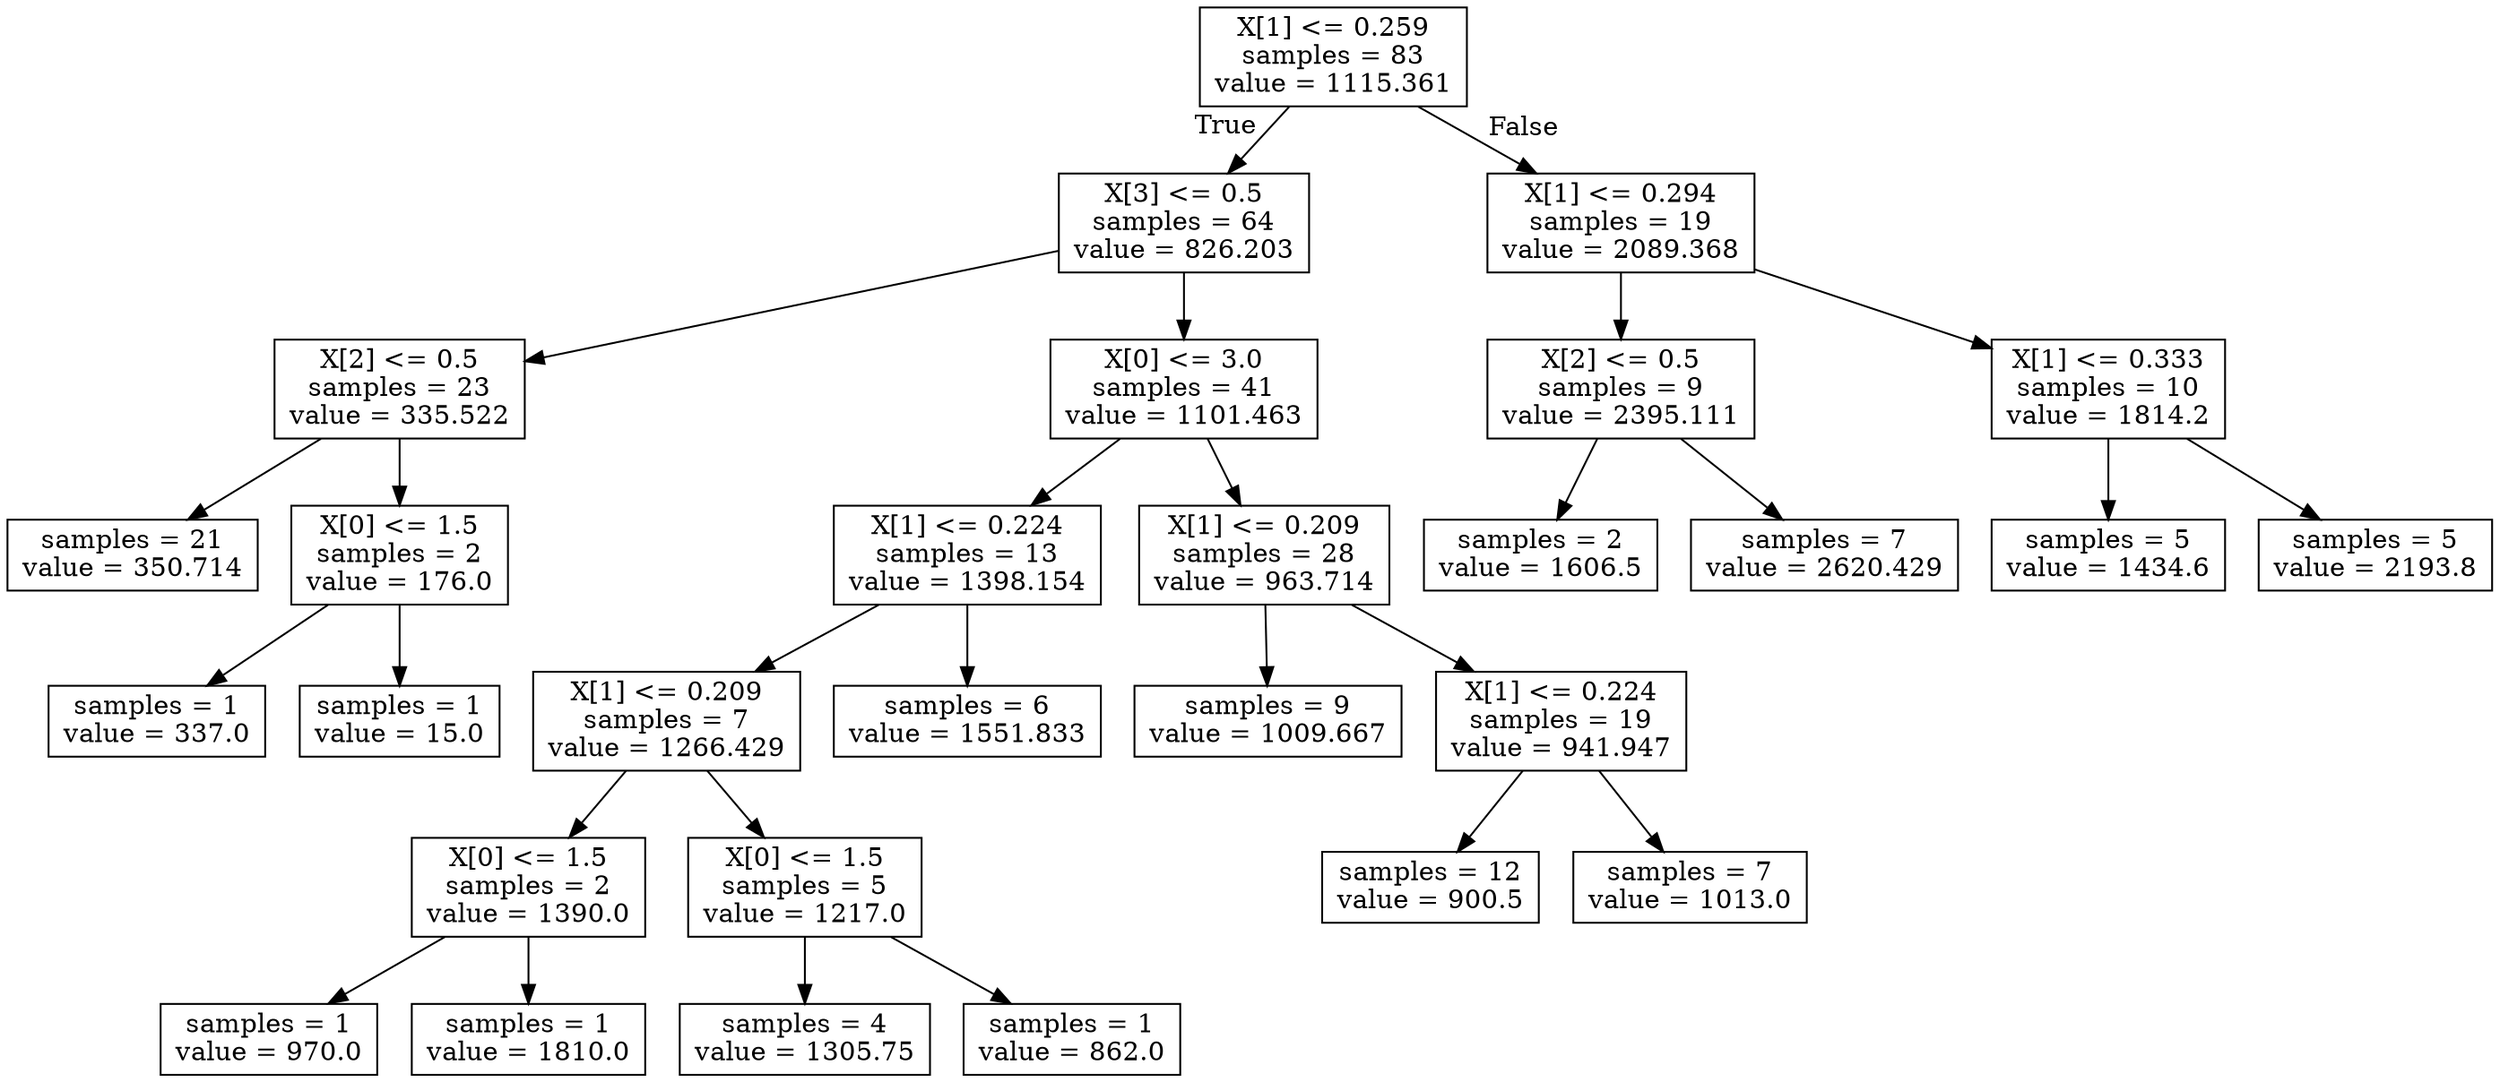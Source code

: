 digraph Tree {
node [shape=box] ;
0 [label="X[1] <= 0.259\nsamples = 83\nvalue = 1115.361"] ;
1 [label="X[3] <= 0.5\nsamples = 64\nvalue = 826.203"] ;
0 -> 1 [labeldistance=2.5, labelangle=45, headlabel="True"] ;
2 [label="X[2] <= 0.5\nsamples = 23\nvalue = 335.522"] ;
1 -> 2 ;
3 [label="samples = 21\nvalue = 350.714"] ;
2 -> 3 ;
4 [label="X[0] <= 1.5\nsamples = 2\nvalue = 176.0"] ;
2 -> 4 ;
5 [label="samples = 1\nvalue = 337.0"] ;
4 -> 5 ;
6 [label="samples = 1\nvalue = 15.0"] ;
4 -> 6 ;
7 [label="X[0] <= 3.0\nsamples = 41\nvalue = 1101.463"] ;
1 -> 7 ;
8 [label="X[1] <= 0.224\nsamples = 13\nvalue = 1398.154"] ;
7 -> 8 ;
9 [label="X[1] <= 0.209\nsamples = 7\nvalue = 1266.429"] ;
8 -> 9 ;
10 [label="X[0] <= 1.5\nsamples = 2\nvalue = 1390.0"] ;
9 -> 10 ;
11 [label="samples = 1\nvalue = 970.0"] ;
10 -> 11 ;
12 [label="samples = 1\nvalue = 1810.0"] ;
10 -> 12 ;
13 [label="X[0] <= 1.5\nsamples = 5\nvalue = 1217.0"] ;
9 -> 13 ;
14 [label="samples = 4\nvalue = 1305.75"] ;
13 -> 14 ;
15 [label="samples = 1\nvalue = 862.0"] ;
13 -> 15 ;
16 [label="samples = 6\nvalue = 1551.833"] ;
8 -> 16 ;
17 [label="X[1] <= 0.209\nsamples = 28\nvalue = 963.714"] ;
7 -> 17 ;
18 [label="samples = 9\nvalue = 1009.667"] ;
17 -> 18 ;
19 [label="X[1] <= 0.224\nsamples = 19\nvalue = 941.947"] ;
17 -> 19 ;
20 [label="samples = 12\nvalue = 900.5"] ;
19 -> 20 ;
21 [label="samples = 7\nvalue = 1013.0"] ;
19 -> 21 ;
22 [label="X[1] <= 0.294\nsamples = 19\nvalue = 2089.368"] ;
0 -> 22 [labeldistance=2.5, labelangle=-45, headlabel="False"] ;
23 [label="X[2] <= 0.5\nsamples = 9\nvalue = 2395.111"] ;
22 -> 23 ;
24 [label="samples = 2\nvalue = 1606.5"] ;
23 -> 24 ;
25 [label="samples = 7\nvalue = 2620.429"] ;
23 -> 25 ;
26 [label="X[1] <= 0.333\nsamples = 10\nvalue = 1814.2"] ;
22 -> 26 ;
27 [label="samples = 5\nvalue = 1434.6"] ;
26 -> 27 ;
28 [label="samples = 5\nvalue = 2193.8"] ;
26 -> 28 ;
}